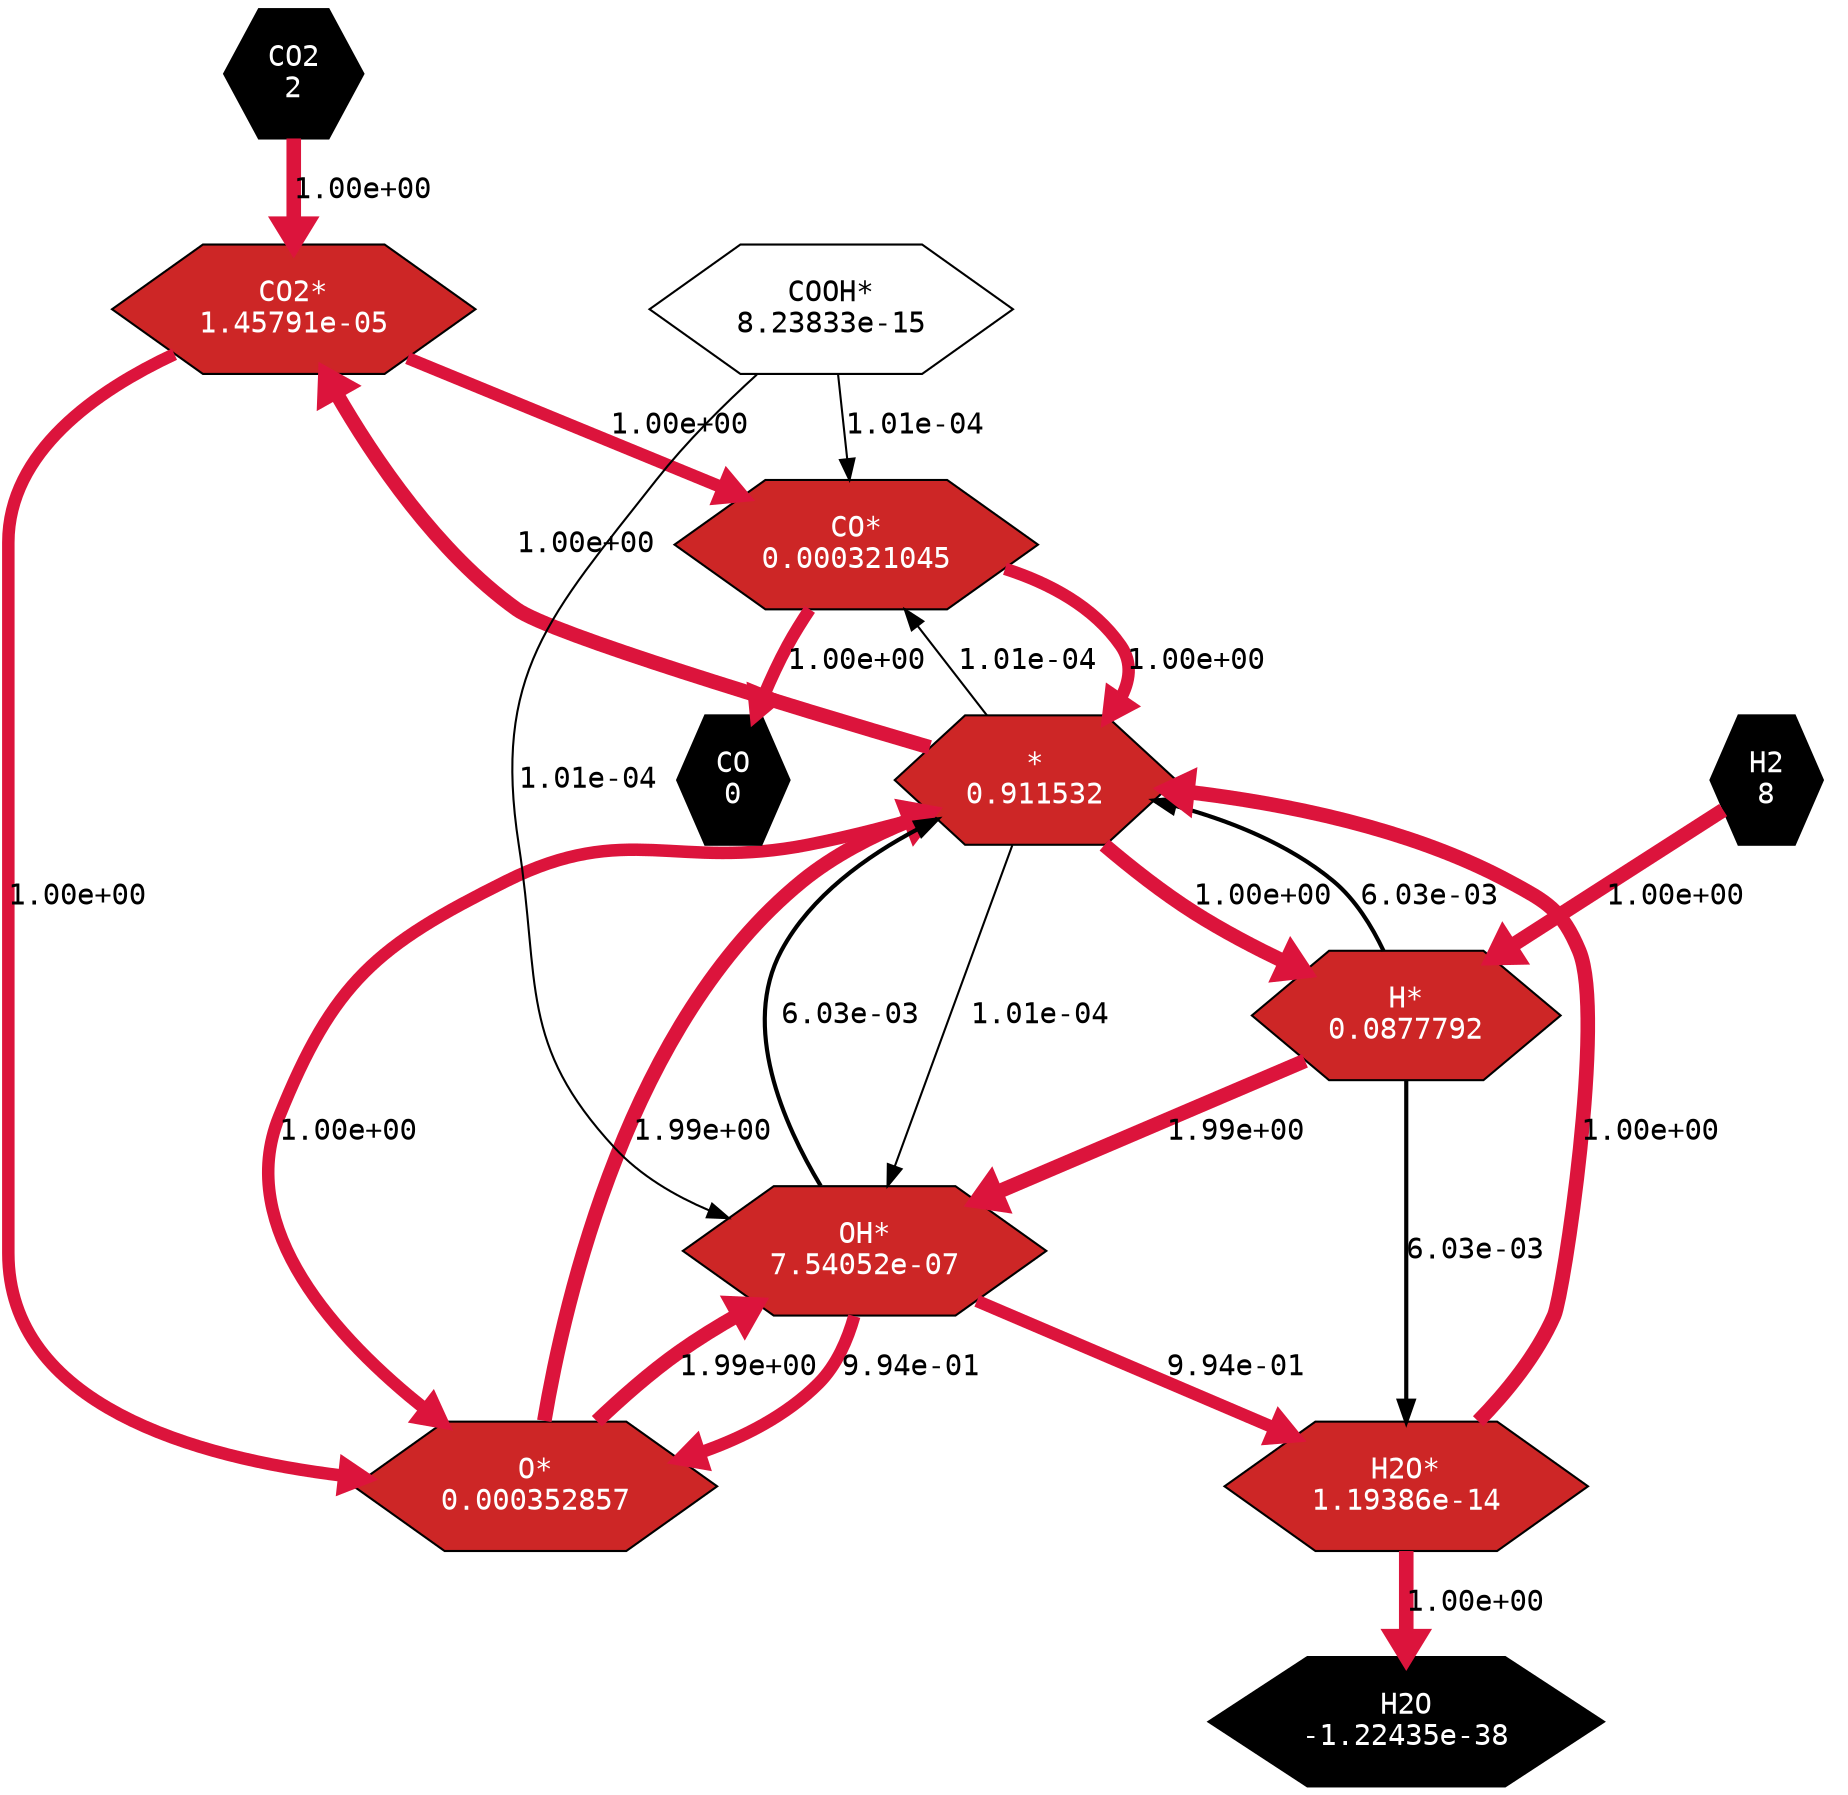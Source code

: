 strict digraph G {
	layout=dot
	rotate=0
	ratio=1
	rankdir=TB
	root=CO2
	"CO2" -> "CO2*" [label="1.00e+00",fontname="monospace",penwidth=7,color=crimson];
	"*" -> "CO2*" [label="1.00e+00",fontname="monospace",penwidth=7,color=crimson];
	"CO*" -> "CO" [label="1.00e+00",fontname="monospace",penwidth=6,color=crimson];
	"CO*" -> "*" [label="1.00e+00",fontname="monospace",penwidth=6,color=crimson];
	"H2" -> "H*" [label="1.00e+00",fontname="monospace",penwidth=7,color=crimson];
	"*" -> "H*" [label="1.00e+00",fontname="monospace",penwidth=7,color=crimson];
	"H2O*" -> "H2O" [label="1.00e+00",fontname="monospace",penwidth=7,color=crimson];
	"H2O*" -> "*" [label="1.00e+00",fontname="monospace",penwidth=7,color=crimson];
	"CO2*" -> "CO*" [label="1.00e+00",fontname="monospace",penwidth=6,color=crimson];
	"CO2*" -> "O*" [label="1.00e+00",fontname="monospace",penwidth=6,color=crimson];
	"*" -> "CO*" [label="1.00e+00",fontname="monospace",penwidth=6,color=crimson];
	"*" -> "O*" [label="1.00e+00",fontname="monospace",penwidth=6,color=crimson];
	"COOH*" -> "CO*" [label="1.01e-04",fontname="monospace",penwidth=1,color=black];
	"COOH*" -> "OH*" [label="1.01e-04",fontname="monospace",penwidth=1,color=black];
	"*" -> "CO*" [label="1.01e-04",fontname="monospace",penwidth=1,color=black];
	"*" -> "OH*" [label="1.01e-04",fontname="monospace",penwidth=1,color=black];
	"O*" -> "OH*" [label="1.99e+00",fontname="monospace",penwidth=7,color=crimson];
	"O*" -> "*" [label="1.99e+00",fontname="monospace",penwidth=7,color=crimson];
	"H*" -> "OH*" [label="1.99e+00",fontname="monospace",penwidth=7,color=crimson];
	"H*" -> "*" [label="1.99e+00",fontname="monospace",penwidth=7,color=crimson];
	"OH*" -> "H2O*" [label="6.03e-03",fontname="monospace",penwidth=2,color=black];
	"OH*" -> "*" [label="6.03e-03",fontname="monospace",penwidth=2,color=black];
	"H*" -> "H2O*" [label="6.03e-03",fontname="monospace",penwidth=2,color=black];
	"H*" -> "*" [label="6.03e-03",fontname="monospace",penwidth=2,color=black];
	"OH*" -> "O*" [label="9.94e-01",fontname="monospace",penwidth=6,color=crimson];
	"OH*" -> "H2O*" [label="9.94e-01",fontname="monospace",penwidth=6,color=crimson];
	"OH*" -> "O*" [label="9.94e-01",fontname="monospace",penwidth=6,color=crimson];
	"OH*" -> "H2O*" [label="9.94e-01",fontname="monospace",penwidth=6,color=crimson];
	"CO*"[fontname="monospace",shape=hexagon,label="CO*\n0.000321045",fillcolor=firebrick3,style=filled,fontcolor=white];
	"*"[fontname="monospace",shape=hexagon,label="*\n0.911532",fillcolor=firebrick3,style=filled,fontcolor=white];
	"H*"[fontname="monospace",shape=hexagon,label="H*\n0.0877792",fillcolor=firebrick3,style=filled,fontcolor=white];
	"COOH*"[fontname="monospace",shape=hexagon,label="COOH*\n8.23833e-15"];
	"CO"[fontname="monospace",shape=hexagon,label="CO\n0",fillcolor=black,style=filled,fontcolor=white];
	"OH*"[fontname="monospace",shape=hexagon,label="OH*\n7.54052e-07",fillcolor=firebrick3,style=filled,fontcolor=white];
	"H2"[fontname="monospace",shape=hexagon,label="H2\n8",fillcolor=black,style=filled,fontcolor=white];
	"H2O"[fontname="monospace",shape=hexagon,label="H2O\n-1.22435e-38",fillcolor=black,style=filled,fontcolor=white];
	"H2O*"[fontname="monospace",shape=hexagon,label="H2O*\n1.19386e-14",fillcolor=firebrick3,style=filled,fontcolor=white];
	"O*"[fontname="monospace",shape=hexagon,label="O*\n0.000352857",fillcolor=firebrick3,style=filled,fontcolor=white];
	"CO2*"[fontname="monospace",shape=hexagon,label="CO2*\n1.45791e-05",fillcolor=firebrick3,style=filled,fontcolor=white];
	"CO2"[fontname="monospace",shape=hexagon,label="CO2\n2",fillcolor=black,style=filled,fontcolor=white];
}
